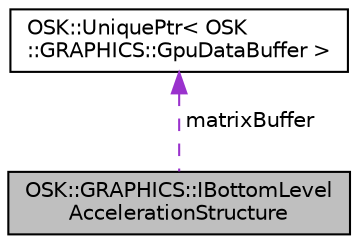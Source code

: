 digraph "OSK::GRAPHICS::IBottomLevelAccelerationStructure"
{
 // LATEX_PDF_SIZE
  edge [fontname="Helvetica",fontsize="10",labelfontname="Helvetica",labelfontsize="10"];
  node [fontname="Helvetica",fontsize="10",shape=record];
  Node1 [label="OSK::GRAPHICS::IBottomLevel\lAccelerationStructure",height=0.2,width=0.4,color="black", fillcolor="grey75", style="filled", fontcolor="black",tooltip="Estructura de aceleración de nivel bajo: contiene la geometría de un modelo 3D."];
  Node2 -> Node1 [dir="back",color="darkorchid3",fontsize="10",style="dashed",label=" matrixBuffer" ];
  Node2 [label="OSK::UniquePtr\< OSK\l::GRAPHICS::GpuDataBuffer \>",height=0.2,width=0.4,color="black", fillcolor="white", style="filled",URL="$class_o_s_k_1_1_unique_ptr.html",tooltip=" "];
}
